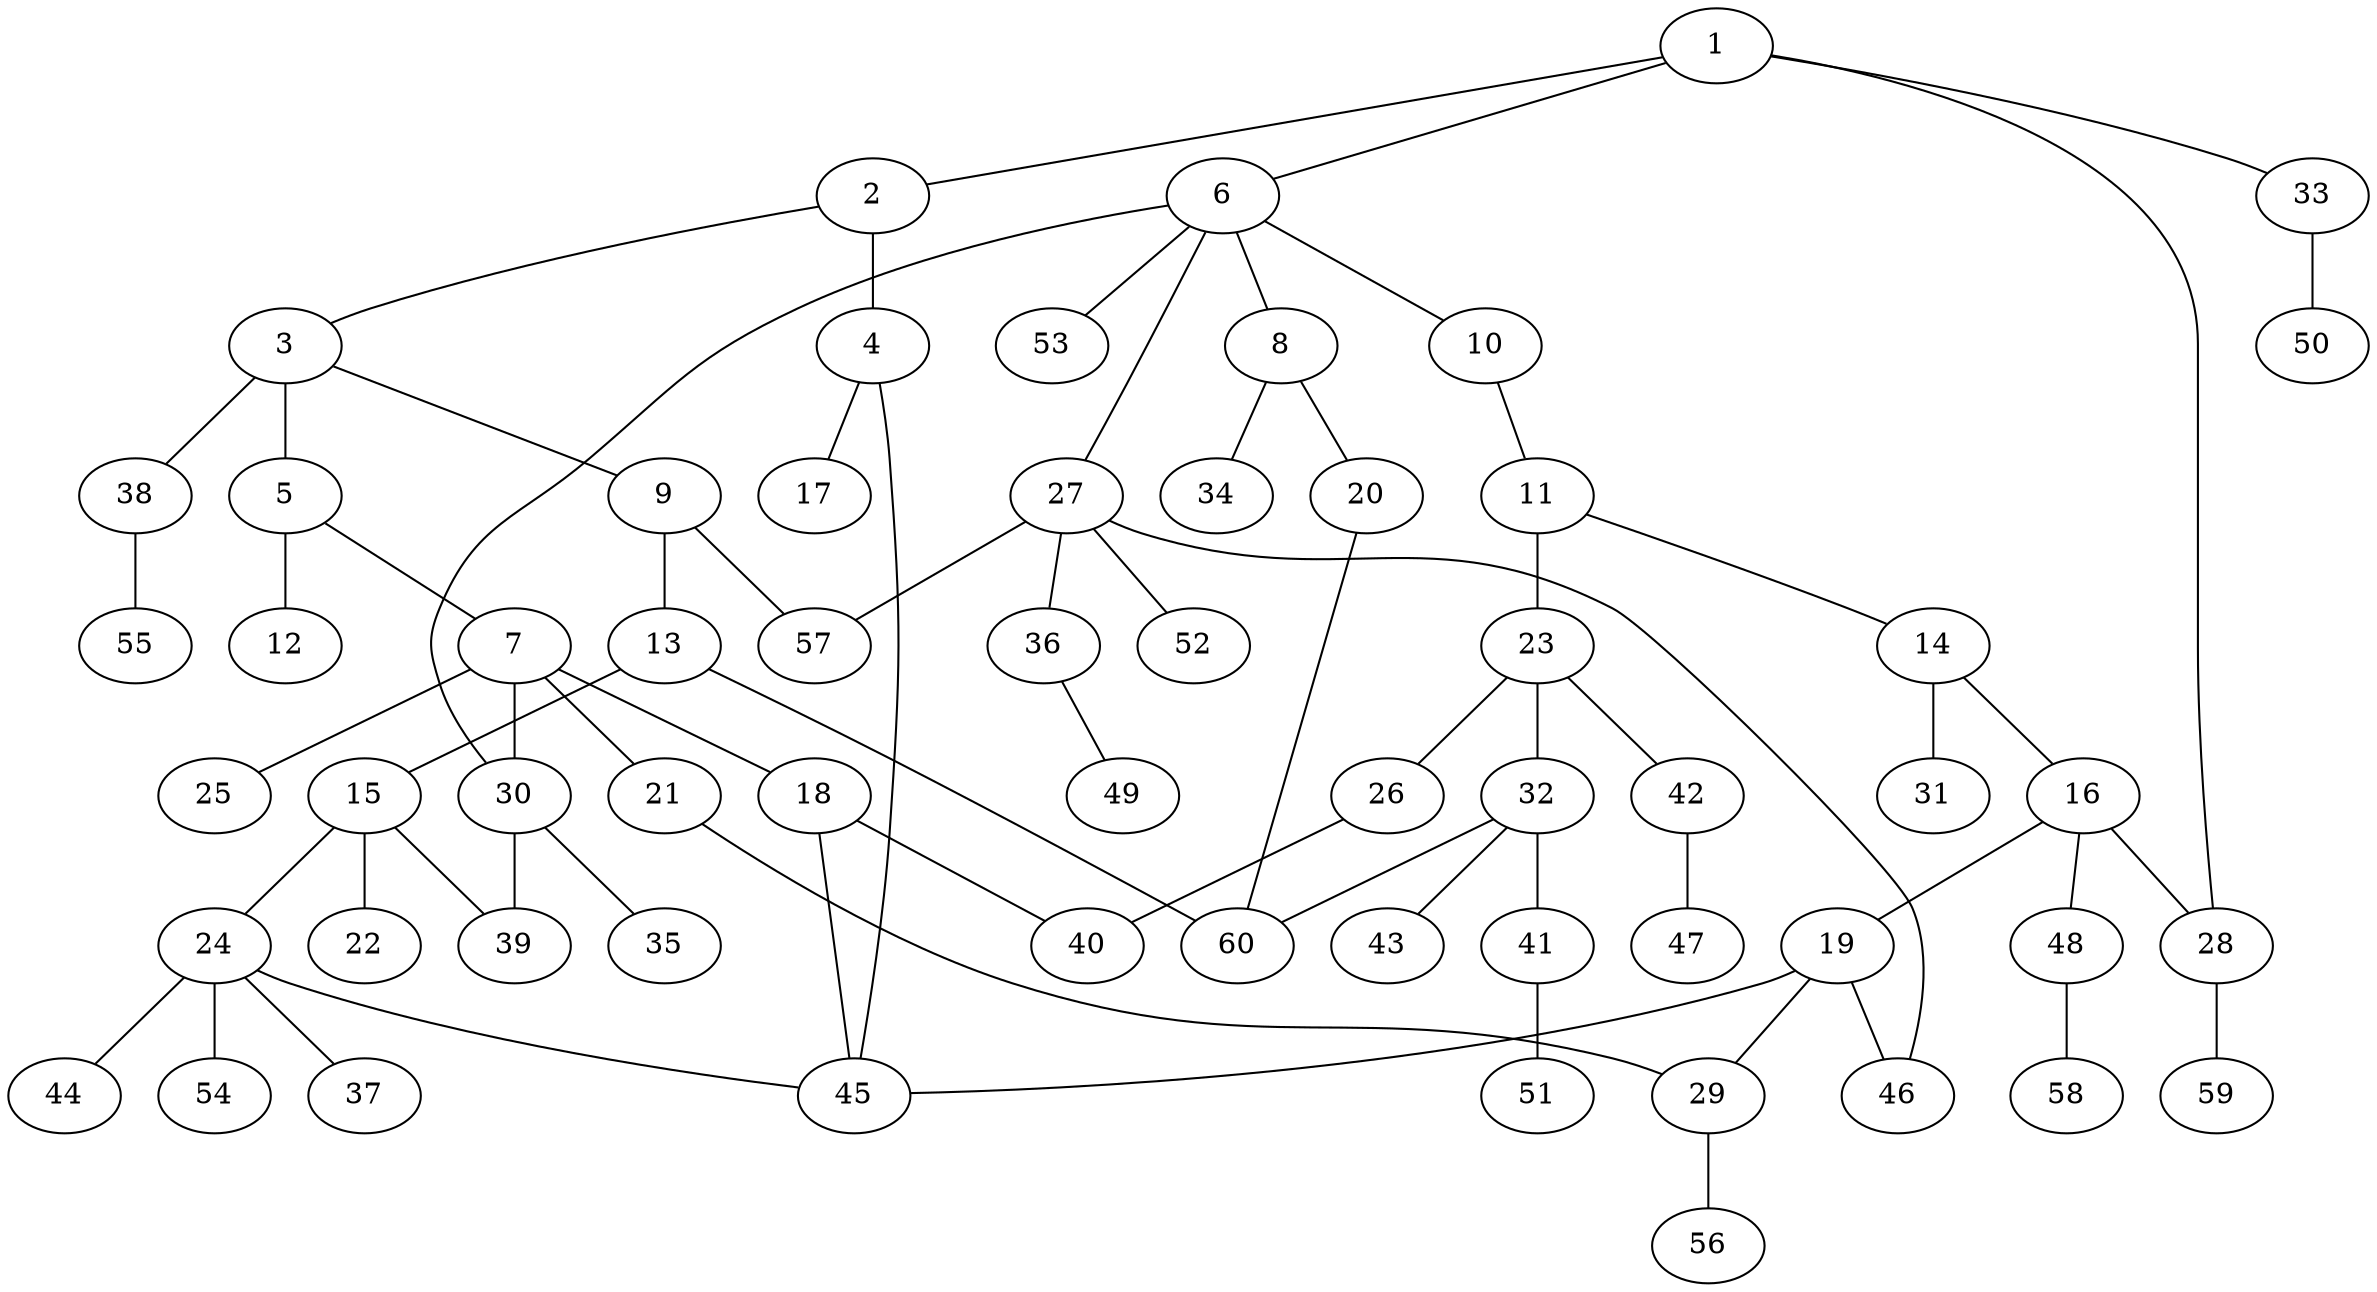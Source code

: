 graph graphname {1--2
1--6
1--28
1--33
2--3
2--4
3--5
3--9
3--38
4--17
4--45
5--7
5--12
6--8
6--10
6--27
6--30
6--53
7--18
7--21
7--25
7--30
8--20
8--34
9--13
9--57
10--11
11--14
11--23
13--15
13--60
14--16
14--31
15--22
15--24
15--39
16--19
16--28
16--48
18--40
18--45
19--29
19--45
19--46
20--60
21--29
23--26
23--32
23--42
24--37
24--44
24--45
24--54
26--40
27--36
27--46
27--52
27--57
28--59
29--56
30--35
30--39
32--41
32--43
32--60
33--50
36--49
38--55
41--51
42--47
48--58
}